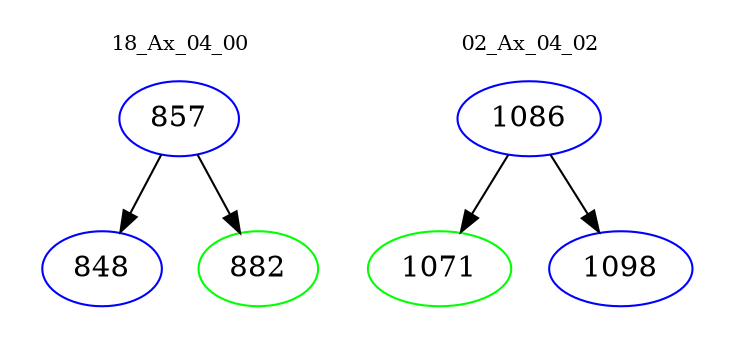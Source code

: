 digraph{
subgraph cluster_0 {
color = white
label = "18_Ax_04_00";
fontsize=10;
T0_857 [label="857", color="blue"]
T0_857 -> T0_848 [color="black"]
T0_848 [label="848", color="blue"]
T0_857 -> T0_882 [color="black"]
T0_882 [label="882", color="green"]
}
subgraph cluster_1 {
color = white
label = "02_Ax_04_02";
fontsize=10;
T1_1086 [label="1086", color="blue"]
T1_1086 -> T1_1071 [color="black"]
T1_1071 [label="1071", color="green"]
T1_1086 -> T1_1098 [color="black"]
T1_1098 [label="1098", color="blue"]
}
}
